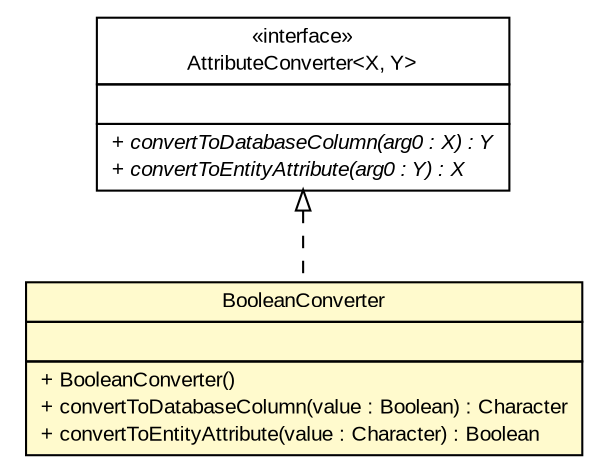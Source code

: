 #!/usr/local/bin/dot
#
# Class diagram 
# Generated by UMLGraph version R5_6 (http://www.umlgraph.org/)
#

digraph G {
	edge [fontname="arial",fontsize=10,labelfontname="arial",labelfontsize=10];
	node [fontname="arial",fontsize=10,shape=plaintext];
	nodesep=0.25;
	ranksep=0.5;
	// br.gov.to.sefaz.persistence.converter.BooleanConverter
	c76 [label=<<table title="br.gov.to.sefaz.persistence.converter.BooleanConverter" border="0" cellborder="1" cellspacing="0" cellpadding="2" port="p" bgcolor="lemonChiffon" href="./BooleanConverter.html">
		<tr><td><table border="0" cellspacing="0" cellpadding="1">
<tr><td align="center" balign="center"> BooleanConverter </td></tr>
		</table></td></tr>
		<tr><td><table border="0" cellspacing="0" cellpadding="1">
<tr><td align="left" balign="left">  </td></tr>
		</table></td></tr>
		<tr><td><table border="0" cellspacing="0" cellpadding="1">
<tr><td align="left" balign="left"> + BooleanConverter() </td></tr>
<tr><td align="left" balign="left"> + convertToDatabaseColumn(value : Boolean) : Character </td></tr>
<tr><td align="left" balign="left"> + convertToEntityAttribute(value : Character) : Boolean </td></tr>
		</table></td></tr>
		</table>>, URL="./BooleanConverter.html", fontname="arial", fontcolor="black", fontsize=10.0];
	//br.gov.to.sefaz.persistence.converter.BooleanConverter implements javax.persistence.AttributeConverter<X, Y>
	c81:p -> c76:p [dir=back,arrowtail=empty,style=dashed];
	// javax.persistence.AttributeConverter<X, Y>
	c81 [label=<<table title="javax.persistence.AttributeConverter" border="0" cellborder="1" cellspacing="0" cellpadding="2" port="p" href="http://java.sun.com/j2se/1.4.2/docs/api/javax/persistence/AttributeConverter.html">
		<tr><td><table border="0" cellspacing="0" cellpadding="1">
<tr><td align="center" balign="center"> &#171;interface&#187; </td></tr>
<tr><td align="center" balign="center"> AttributeConverter&lt;X, Y&gt; </td></tr>
		</table></td></tr>
		<tr><td><table border="0" cellspacing="0" cellpadding="1">
<tr><td align="left" balign="left">  </td></tr>
		</table></td></tr>
		<tr><td><table border="0" cellspacing="0" cellpadding="1">
<tr><td align="left" balign="left"><font face="arial italic" point-size="10.0"> + convertToDatabaseColumn(arg0 : X) : Y </font></td></tr>
<tr><td align="left" balign="left"><font face="arial italic" point-size="10.0"> + convertToEntityAttribute(arg0 : Y) : X </font></td></tr>
		</table></td></tr>
		</table>>, URL="http://java.sun.com/j2se/1.4.2/docs/api/javax/persistence/AttributeConverter.html", fontname="arial", fontcolor="black", fontsize=10.0];
}

